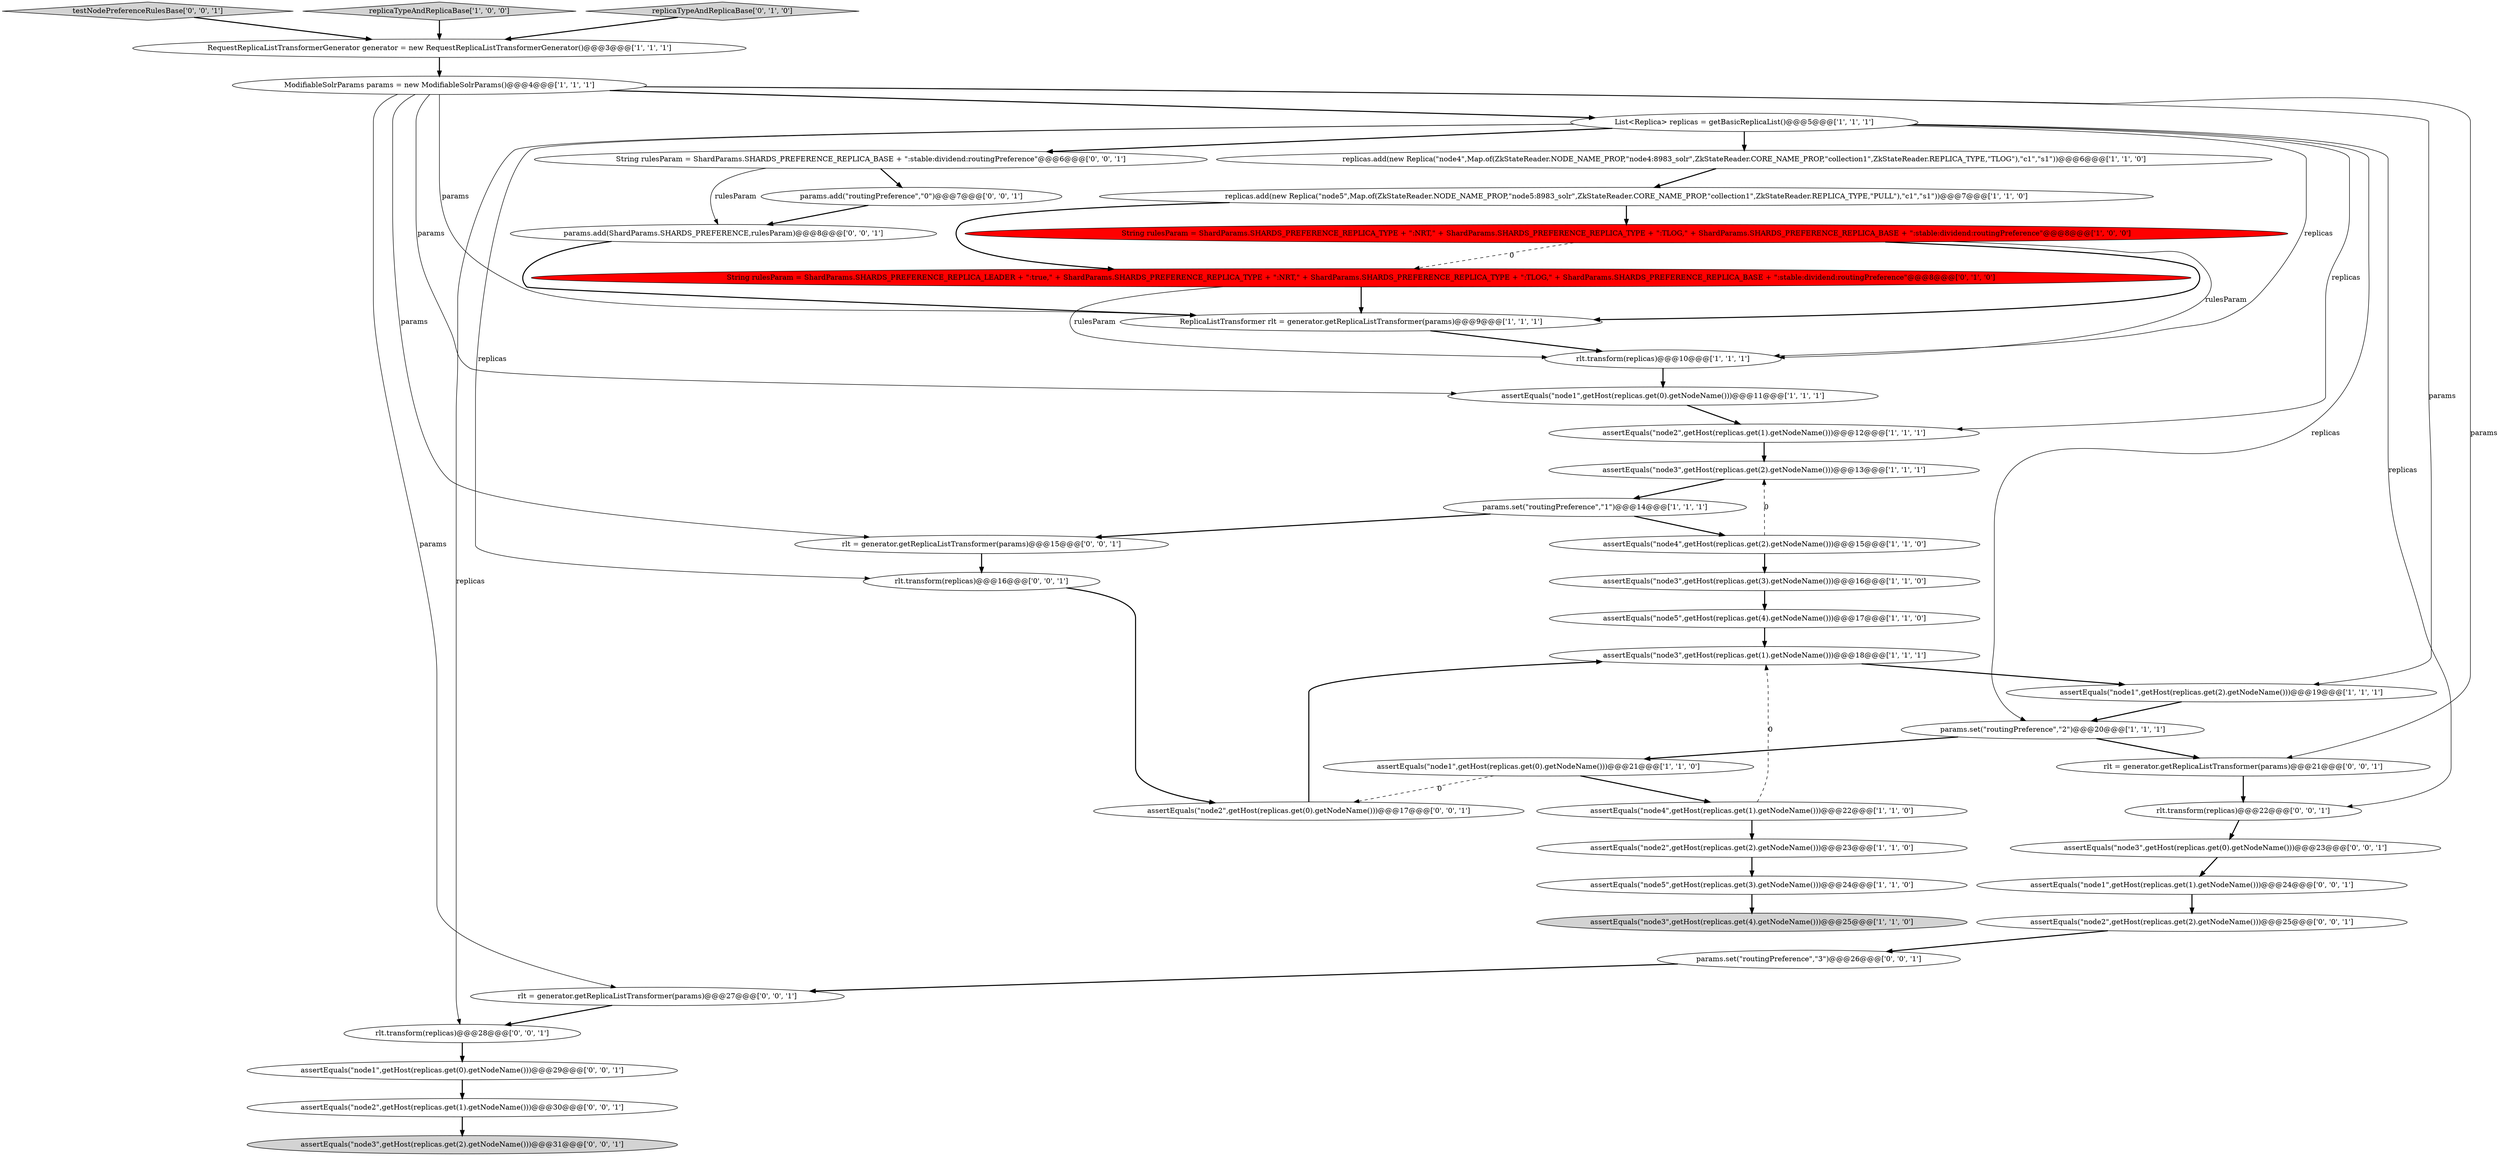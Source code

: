 digraph {
17 [style = filled, label = "ModifiableSolrParams params = new ModifiableSolrParams()@@@4@@@['1', '1', '1']", fillcolor = white, shape = ellipse image = "AAA0AAABBB1BBB"];
12 [style = filled, label = "assertEquals(\"node3\",getHost(replicas.get(1).getNodeName()))@@@18@@@['1', '1', '1']", fillcolor = white, shape = ellipse image = "AAA0AAABBB1BBB"];
7 [style = filled, label = "RequestReplicaListTransformerGenerator generator = new RequestReplicaListTransformerGenerator()@@@3@@@['1', '1', '1']", fillcolor = white, shape = ellipse image = "AAA0AAABBB1BBB"];
11 [style = filled, label = "assertEquals(\"node1\",getHost(replicas.get(0).getNodeName()))@@@21@@@['1', '1', '0']", fillcolor = white, shape = ellipse image = "AAA0AAABBB1BBB"];
15 [style = filled, label = "ReplicaListTransformer rlt = generator.getReplicaListTransformer(params)@@@9@@@['1', '1', '1']", fillcolor = white, shape = ellipse image = "AAA0AAABBB1BBB"];
37 [style = filled, label = "assertEquals(\"node1\",getHost(replicas.get(0).getNodeName()))@@@29@@@['0', '0', '1']", fillcolor = white, shape = ellipse image = "AAA0AAABBB3BBB"];
42 [style = filled, label = "testNodePreferenceRulesBase['0', '0', '1']", fillcolor = lightgray, shape = diamond image = "AAA0AAABBB3BBB"];
14 [style = filled, label = "params.set(\"routingPreference\",\"2\")@@@20@@@['1', '1', '1']", fillcolor = white, shape = ellipse image = "AAA0AAABBB1BBB"];
9 [style = filled, label = "assertEquals(\"node1\",getHost(replicas.get(0).getNodeName()))@@@11@@@['1', '1', '1']", fillcolor = white, shape = ellipse image = "AAA0AAABBB1BBB"];
40 [style = filled, label = "assertEquals(\"node2\",getHost(replicas.get(2).getNodeName()))@@@25@@@['0', '0', '1']", fillcolor = white, shape = ellipse image = "AAA0AAABBB3BBB"];
38 [style = filled, label = "rlt = generator.getReplicaListTransformer(params)@@@21@@@['0', '0', '1']", fillcolor = white, shape = ellipse image = "AAA0AAABBB3BBB"];
4 [style = filled, label = "assertEquals(\"node1\",getHost(replicas.get(2).getNodeName()))@@@19@@@['1', '1', '1']", fillcolor = white, shape = ellipse image = "AAA0AAABBB1BBB"];
16 [style = filled, label = "assertEquals(\"node4\",getHost(replicas.get(2).getNodeName()))@@@15@@@['1', '1', '0']", fillcolor = white, shape = ellipse image = "AAA0AAABBB1BBB"];
35 [style = filled, label = "params.add(\"routingPreference\",\"0\")@@@7@@@['0', '0', '1']", fillcolor = white, shape = ellipse image = "AAA0AAABBB3BBB"];
3 [style = filled, label = "assertEquals(\"node5\",getHost(replicas.get(4).getNodeName()))@@@17@@@['1', '1', '0']", fillcolor = white, shape = ellipse image = "AAA0AAABBB1BBB"];
18 [style = filled, label = "assertEquals(\"node2\",getHost(replicas.get(2).getNodeName()))@@@23@@@['1', '1', '0']", fillcolor = white, shape = ellipse image = "AAA0AAABBB1BBB"];
29 [style = filled, label = "rlt = generator.getReplicaListTransformer(params)@@@27@@@['0', '0', '1']", fillcolor = white, shape = ellipse image = "AAA0AAABBB3BBB"];
25 [style = filled, label = "String rulesParam = ShardParams.SHARDS_PREFERENCE_REPLICA_LEADER + \":true,\" + ShardParams.SHARDS_PREFERENCE_REPLICA_TYPE + \":NRT,\" + ShardParams.SHARDS_PREFERENCE_REPLICA_TYPE + \":TLOG,\" + ShardParams.SHARDS_PREFERENCE_REPLICA_BASE + \":stable:dividend:routingPreference\"@@@8@@@['0', '1', '0']", fillcolor = red, shape = ellipse image = "AAA1AAABBB2BBB"];
28 [style = filled, label = "assertEquals(\"node1\",getHost(replicas.get(1).getNodeName()))@@@24@@@['0', '0', '1']", fillcolor = white, shape = ellipse image = "AAA0AAABBB3BBB"];
39 [style = filled, label = "params.set(\"routingPreference\",\"3\")@@@26@@@['0', '0', '1']", fillcolor = white, shape = ellipse image = "AAA0AAABBB3BBB"];
5 [style = filled, label = "assertEquals(\"node4\",getHost(replicas.get(1).getNodeName()))@@@22@@@['1', '1', '0']", fillcolor = white, shape = ellipse image = "AAA0AAABBB1BBB"];
10 [style = filled, label = "assertEquals(\"node3\",getHost(replicas.get(3).getNodeName()))@@@16@@@['1', '1', '0']", fillcolor = white, shape = ellipse image = "AAA0AAABBB1BBB"];
26 [style = filled, label = "rlt.transform(replicas)@@@16@@@['0', '0', '1']", fillcolor = white, shape = ellipse image = "AAA0AAABBB3BBB"];
27 [style = filled, label = "rlt.transform(replicas)@@@28@@@['0', '0', '1']", fillcolor = white, shape = ellipse image = "AAA0AAABBB3BBB"];
41 [style = filled, label = "params.add(ShardParams.SHARDS_PREFERENCE,rulesParam)@@@8@@@['0', '0', '1']", fillcolor = white, shape = ellipse image = "AAA0AAABBB3BBB"];
1 [style = filled, label = "assertEquals(\"node3\",getHost(replicas.get(2).getNodeName()))@@@13@@@['1', '1', '1']", fillcolor = white, shape = ellipse image = "AAA0AAABBB1BBB"];
30 [style = filled, label = "rlt = generator.getReplicaListTransformer(params)@@@15@@@['0', '0', '1']", fillcolor = white, shape = ellipse image = "AAA0AAABBB3BBB"];
43 [style = filled, label = "String rulesParam = ShardParams.SHARDS_PREFERENCE_REPLICA_BASE + \":stable:dividend:routingPreference\"@@@6@@@['0', '0', '1']", fillcolor = white, shape = ellipse image = "AAA0AAABBB3BBB"];
6 [style = filled, label = "assertEquals(\"node5\",getHost(replicas.get(3).getNodeName()))@@@24@@@['1', '1', '0']", fillcolor = white, shape = ellipse image = "AAA0AAABBB1BBB"];
32 [style = filled, label = "rlt.transform(replicas)@@@22@@@['0', '0', '1']", fillcolor = white, shape = ellipse image = "AAA0AAABBB3BBB"];
23 [style = filled, label = "replicaTypeAndReplicaBase['1', '0', '0']", fillcolor = lightgray, shape = diamond image = "AAA0AAABBB1BBB"];
21 [style = filled, label = "replicas.add(new Replica(\"node4\",Map.of(ZkStateReader.NODE_NAME_PROP,\"node4:8983_solr\",ZkStateReader.CORE_NAME_PROP,\"collection1\",ZkStateReader.REPLICA_TYPE,\"TLOG\"),\"c1\",\"s1\"))@@@6@@@['1', '1', '0']", fillcolor = white, shape = ellipse image = "AAA0AAABBB1BBB"];
33 [style = filled, label = "assertEquals(\"node3\",getHost(replicas.get(0).getNodeName()))@@@23@@@['0', '0', '1']", fillcolor = white, shape = ellipse image = "AAA0AAABBB3BBB"];
8 [style = filled, label = "params.set(\"routingPreference\",\"1\")@@@14@@@['1', '1', '1']", fillcolor = white, shape = ellipse image = "AAA0AAABBB1BBB"];
19 [style = filled, label = "rlt.transform(replicas)@@@10@@@['1', '1', '1']", fillcolor = white, shape = ellipse image = "AAA0AAABBB1BBB"];
20 [style = filled, label = "assertEquals(\"node3\",getHost(replicas.get(4).getNodeName()))@@@25@@@['1', '1', '0']", fillcolor = lightgray, shape = ellipse image = "AAA0AAABBB1BBB"];
34 [style = filled, label = "assertEquals(\"node2\",getHost(replicas.get(0).getNodeName()))@@@17@@@['0', '0', '1']", fillcolor = white, shape = ellipse image = "AAA0AAABBB3BBB"];
13 [style = filled, label = "replicas.add(new Replica(\"node5\",Map.of(ZkStateReader.NODE_NAME_PROP,\"node5:8983_solr\",ZkStateReader.CORE_NAME_PROP,\"collection1\",ZkStateReader.REPLICA_TYPE,\"PULL\"),\"c1\",\"s1\"))@@@7@@@['1', '1', '0']", fillcolor = white, shape = ellipse image = "AAA0AAABBB1BBB"];
0 [style = filled, label = "assertEquals(\"node2\",getHost(replicas.get(1).getNodeName()))@@@12@@@['1', '1', '1']", fillcolor = white, shape = ellipse image = "AAA0AAABBB1BBB"];
24 [style = filled, label = "replicaTypeAndReplicaBase['0', '1', '0']", fillcolor = lightgray, shape = diamond image = "AAA0AAABBB2BBB"];
2 [style = filled, label = "String rulesParam = ShardParams.SHARDS_PREFERENCE_REPLICA_TYPE + \":NRT,\" + ShardParams.SHARDS_PREFERENCE_REPLICA_TYPE + \":TLOG,\" + ShardParams.SHARDS_PREFERENCE_REPLICA_BASE + \":stable:dividend:routingPreference\"@@@8@@@['1', '0', '0']", fillcolor = red, shape = ellipse image = "AAA1AAABBB1BBB"];
31 [style = filled, label = "assertEquals(\"node3\",getHost(replicas.get(2).getNodeName()))@@@31@@@['0', '0', '1']", fillcolor = lightgray, shape = ellipse image = "AAA0AAABBB3BBB"];
36 [style = filled, label = "assertEquals(\"node2\",getHost(replicas.get(1).getNodeName()))@@@30@@@['0', '0', '1']", fillcolor = white, shape = ellipse image = "AAA0AAABBB3BBB"];
22 [style = filled, label = "List<Replica> replicas = getBasicReplicaList()@@@5@@@['1', '1', '1']", fillcolor = white, shape = ellipse image = "AAA0AAABBB1BBB"];
13->25 [style = bold, label=""];
8->16 [style = bold, label=""];
8->30 [style = bold, label=""];
4->14 [style = bold, label=""];
22->32 [style = solid, label="replicas"];
5->12 [style = dashed, label="0"];
7->17 [style = bold, label=""];
1->8 [style = bold, label=""];
9->0 [style = bold, label=""];
41->15 [style = bold, label=""];
28->40 [style = bold, label=""];
37->36 [style = bold, label=""];
16->1 [style = dashed, label="0"];
16->10 [style = bold, label=""];
35->41 [style = bold, label=""];
17->38 [style = solid, label="params"];
11->34 [style = dashed, label="0"];
33->28 [style = bold, label=""];
22->43 [style = bold, label=""];
30->26 [style = bold, label=""];
26->34 [style = bold, label=""];
36->31 [style = bold, label=""];
22->21 [style = bold, label=""];
17->9 [style = solid, label="params"];
22->19 [style = solid, label="replicas"];
10->3 [style = bold, label=""];
22->0 [style = solid, label="replicas"];
14->38 [style = bold, label=""];
5->18 [style = bold, label=""];
3->12 [style = bold, label=""];
17->22 [style = bold, label=""];
15->19 [style = bold, label=""];
34->12 [style = bold, label=""];
17->15 [style = solid, label="params"];
32->33 [style = bold, label=""];
38->32 [style = bold, label=""];
6->20 [style = bold, label=""];
29->27 [style = bold, label=""];
11->5 [style = bold, label=""];
27->37 [style = bold, label=""];
2->19 [style = solid, label="rulesParam"];
40->39 [style = bold, label=""];
12->4 [style = bold, label=""];
19->9 [style = bold, label=""];
18->6 [style = bold, label=""];
43->35 [style = bold, label=""];
22->27 [style = solid, label="replicas"];
0->1 [style = bold, label=""];
2->15 [style = bold, label=""];
2->25 [style = dashed, label="0"];
43->41 [style = solid, label="rulesParam"];
25->15 [style = bold, label=""];
25->19 [style = solid, label="rulesParam"];
17->30 [style = solid, label="params"];
17->29 [style = solid, label="params"];
23->7 [style = bold, label=""];
42->7 [style = bold, label=""];
22->14 [style = solid, label="replicas"];
22->26 [style = solid, label="replicas"];
24->7 [style = bold, label=""];
39->29 [style = bold, label=""];
14->11 [style = bold, label=""];
17->4 [style = solid, label="params"];
21->13 [style = bold, label=""];
13->2 [style = bold, label=""];
}

